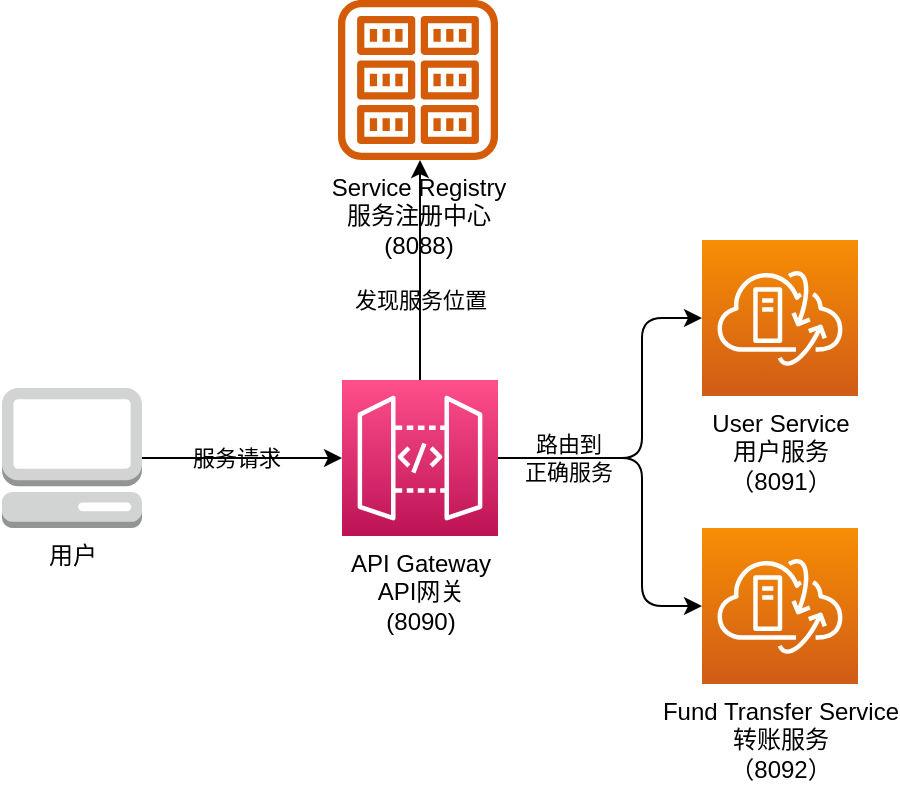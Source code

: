 <mxfile>
    <diagram id="MZ2gf_smLeqUQuULs_uu" name="Page-1">
        <mxGraphModel dx="1018" dy="589" grid="1" gridSize="10" guides="1" tooltips="1" connect="1" arrows="1" fold="1" page="1" pageScale="1" pageWidth="850" pageHeight="1100" math="0" shadow="0">
            <root>
                <mxCell id="0"/>
                <mxCell id="1" parent="0"/>
                <mxCell id="2" value="Service Registry&lt;br&gt;服务注册中心&lt;br&gt;(8088)" style="sketch=0;outlineConnect=0;fontColor=default;gradientColor=none;fillColor=#D45B07;strokeColor=none;dashed=0;verticalLabelPosition=bottom;verticalAlign=top;align=center;html=1;fontSize=12;fontStyle=0;aspect=fixed;pointerEvents=1;shape=mxgraph.aws4.registry;" parent="1" vertex="1">
                    <mxGeometry x="338" y="110" width="80" height="80" as="geometry"/>
                </mxCell>
                <mxCell id="4" value="User Service&lt;br&gt;用户服务&lt;br&gt;（8091）" style="sketch=0;points=[[0,0,0],[0.25,0,0],[0.5,0,0],[0.75,0,0],[1,0,0],[0,1,0],[0.25,1,0],[0.5,1,0],[0.75,1,0],[1,1,0],[0,0.25,0],[0,0.5,0],[0,0.75,0],[1,0.25,0],[1,0.5,0],[1,0.75,0]];outlineConnect=0;fontColor=default;gradientColor=#F78E04;gradientDirection=north;fillColor=#D05C17;strokeColor=#ffffff;dashed=0;verticalLabelPosition=bottom;verticalAlign=top;align=center;html=1;fontSize=12;fontStyle=0;aspect=fixed;shape=mxgraph.aws4.resourceIcon;resIcon=mxgraph.aws4.vmware_cloud_on_aws;" parent="1" vertex="1">
                    <mxGeometry x="520" y="230" width="78" height="78" as="geometry"/>
                </mxCell>
                <mxCell id="5" value="Fund Transfer Service&lt;br&gt;转账服务&lt;br&gt;（8092）" style="sketch=0;points=[[0,0,0],[0.25,0,0],[0.5,0,0],[0.75,0,0],[1,0,0],[0,1,0],[0.25,1,0],[0.5,1,0],[0.75,1,0],[1,1,0],[0,0.25,0],[0,0.5,0],[0,0.75,0],[1,0.25,0],[1,0.5,0],[1,0.75,0]];outlineConnect=0;fontColor=default;gradientColor=#F78E04;gradientDirection=north;fillColor=#D05C17;strokeColor=#ffffff;dashed=0;verticalLabelPosition=bottom;verticalAlign=top;align=center;html=1;fontSize=12;fontStyle=0;aspect=fixed;shape=mxgraph.aws4.resourceIcon;resIcon=mxgraph.aws4.vmware_cloud_on_aws;" parent="1" vertex="1">
                    <mxGeometry x="520" y="374" width="78" height="78" as="geometry"/>
                </mxCell>
                <mxCell id="6" style="edgeStyle=elbowEdgeStyle;html=1;exitX=0.5;exitY=0;exitDx=0;exitDy=0;exitPerimeter=0;labelBackgroundColor=none;fontColor=#FFFFFF;" parent="1" source="12" target="2" edge="1">
                    <mxGeometry relative="1" as="geometry">
                        <Array as="points">
                            <mxPoint x="379" y="250"/>
                        </Array>
                    </mxGeometry>
                </mxCell>
                <mxCell id="7" value="发现服务位置" style="edgeLabel;html=1;align=center;verticalAlign=middle;resizable=0;points=[];fontColor=default;labelBackgroundColor=none;" parent="6" vertex="1" connectable="0">
                    <mxGeometry x="-0.397" relative="1" as="geometry">
                        <mxPoint y="-7" as="offset"/>
                    </mxGeometry>
                </mxCell>
                <mxCell id="9" style="edgeStyle=elbowEdgeStyle;html=1;exitX=1;exitY=0.5;exitDx=0;exitDy=0;exitPerimeter=0;entryX=0;entryY=0.5;entryDx=0;entryDy=0;entryPerimeter=0;labelBackgroundColor=none;fontColor=#FFFFFF;" parent="1" source="12" target="4" edge="1">
                    <mxGeometry relative="1" as="geometry">
                        <Array as="points">
                            <mxPoint x="490" y="320"/>
                        </Array>
                    </mxGeometry>
                </mxCell>
                <mxCell id="10" style="edgeStyle=elbowEdgeStyle;html=1;exitX=1;exitY=0.5;exitDx=0;exitDy=0;exitPerimeter=0;labelBackgroundColor=none;fontColor=#FFFFFF;entryX=0;entryY=0.5;entryDx=0;entryDy=0;entryPerimeter=0;" parent="1" source="12" target="5" edge="1">
                    <mxGeometry relative="1" as="geometry">
                        <Array as="points">
                            <mxPoint x="490" y="390"/>
                        </Array>
                    </mxGeometry>
                </mxCell>
                <mxCell id="11" value="路由到&lt;br&gt;正确服务" style="edgeLabel;html=1;align=center;verticalAlign=middle;resizable=0;points=[];fontColor=default;labelBackgroundColor=none;" parent="10" vertex="1" connectable="0">
                    <mxGeometry x="-0.73" relative="1" as="geometry">
                        <mxPoint x="11" as="offset"/>
                    </mxGeometry>
                </mxCell>
                <mxCell id="12" value="API Gateway&lt;br&gt;API网关&lt;br&gt;(8090)" style="sketch=0;points=[[0,0,0],[0.25,0,0],[0.5,0,0],[0.75,0,0],[1,0,0],[0,1,0],[0.25,1,0],[0.5,1,0],[0.75,1,0],[1,1,0],[0,0.25,0],[0,0.5,0],[0,0.75,0],[1,0.25,0],[1,0.5,0],[1,0.75,0]];outlineConnect=0;fontColor=default;gradientColor=#FF4F8B;gradientDirection=north;fillColor=#BC1356;strokeColor=#ffffff;dashed=0;verticalLabelPosition=bottom;verticalAlign=top;align=center;html=1;fontSize=12;fontStyle=0;aspect=fixed;shape=mxgraph.aws4.resourceIcon;resIcon=mxgraph.aws4.api_gateway;labelBackgroundColor=none;" parent="1" vertex="1">
                    <mxGeometry x="340" y="300" width="78" height="78" as="geometry"/>
                </mxCell>
                <mxCell id="13" style="edgeStyle=orthogonalEdgeStyle;html=1;exitX=1;exitY=0.5;exitDx=0;exitDy=0;exitPerimeter=0;entryX=0;entryY=0.5;entryDx=0;entryDy=0;entryPerimeter=0;fontColor=#FFFFFF;labelBackgroundColor=none;" parent="1" source="15" target="12" edge="1">
                    <mxGeometry relative="1" as="geometry"/>
                </mxCell>
                <mxCell id="14" value="服务请求" style="edgeLabel;html=1;align=center;verticalAlign=middle;resizable=0;points=[];fontColor=default;labelBackgroundColor=none;" parent="13" vertex="1" connectable="0">
                    <mxGeometry x="-0.064" relative="1" as="geometry">
                        <mxPoint as="offset"/>
                    </mxGeometry>
                </mxCell>
                <mxCell id="15" value="用户" style="outlineConnect=0;dashed=0;verticalLabelPosition=bottom;verticalAlign=top;align=center;html=1;shape=mxgraph.aws3.management_console;fillColor=#D2D3D3;gradientColor=none;labelBackgroundColor=none;fontColor=default;" parent="1" vertex="1">
                    <mxGeometry x="170" y="304" width="70" height="70" as="geometry"/>
                </mxCell>
            </root>
        </mxGraphModel>
    </diagram>
</mxfile>